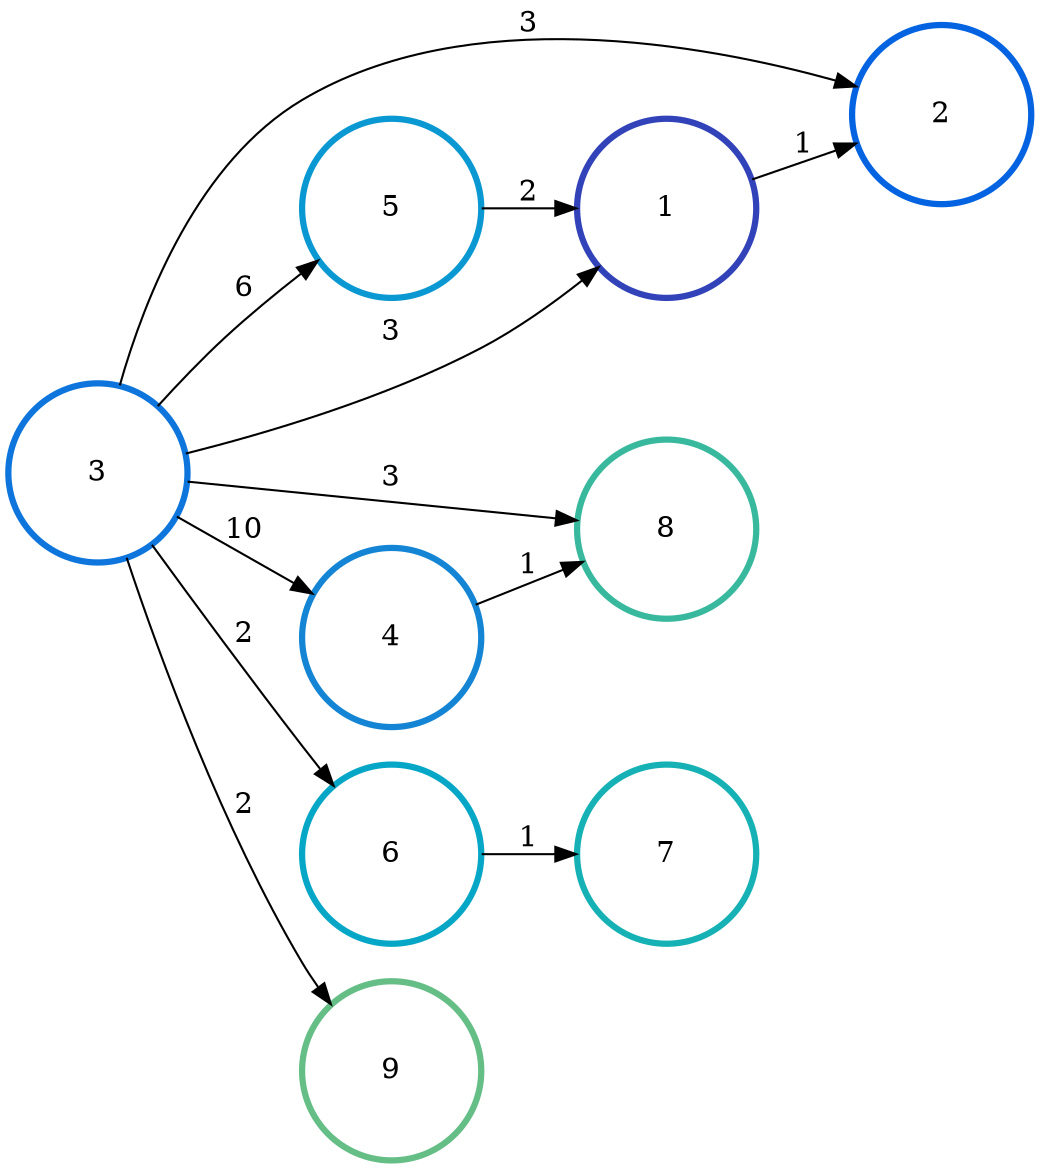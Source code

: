 digraph N {
	overlap="false"
	rankdir="LR"
	0 [label="1",width=1.2,height=1.2,style="",penwidth=3,color="#3243BA"]
	1 [label="2",width=1.2,height=1.2,style="",penwidth=3,color="#0363E1"]
	2 [label="3",width=1.2,height=1.2,style="",penwidth=3,color="#0D75DC"]
	3 [label="4",width=1.2,height=1.2,style="",penwidth=3,color="#1485D4"]
	4 [label="5",width=1.2,height=1.2,style="",penwidth=3,color="#0998D1"]
	5 [label="6",width=1.2,height=1.2,style="",penwidth=3,color="#06A7C6"]
	6 [label="7",width=1.2,height=1.2,style="",penwidth=3,color="#15B1B4"]
	7 [label="8",width=1.2,height=1.2,style="",penwidth=3,color="#38B99E"]
	8 [label="9",width=1.2,height=1.2,style="",penwidth=3,color="#65BE86"]
	0 -> 1 [penwidth=1,color=black,label="1"]
	2 -> 0 [penwidth=1,color=black,label="3"]
	2 -> 1 [penwidth=1,color=black,label="3"]
	2 -> 3 [penwidth=1,color=black,label="10"]
	2 -> 4 [penwidth=1,color=black,label="6"]
	2 -> 5 [penwidth=1,color=black,label="2"]
	2 -> 7 [penwidth=1,color=black,label="3"]
	2 -> 8 [penwidth=1,color=black,label="2"]
	3 -> 7 [penwidth=1,color=black,label="1"]
	4 -> 0 [penwidth=1,color=black,label="2"]
	5 -> 6 [penwidth=1,color=black,label="1"]
}
